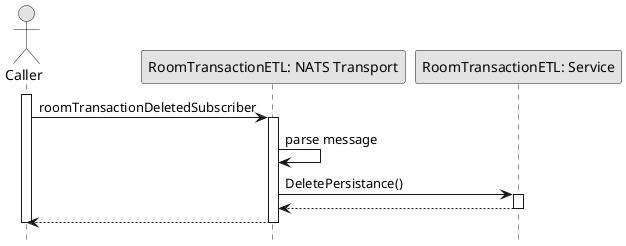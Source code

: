 @startuml SubscribeRTDeleted

skinparam ConditionStyle hline
skinparam Monochrome true
skinparam Shadowing false
hide footbox

actor Caller
participant "RoomTransactionETL: NATS Transport" as RoomTransactionETLNATSTransport
participant "RoomTransactionETL: Service" as RoomTransactionETLService

activate Caller

Caller->RoomTransactionETLNATSTransport: roomTransactionDeletedSubscriber
activate RoomTransactionETLNATSTransport
RoomTransactionETLNATSTransport->RoomTransactionETLNATSTransport: parse message
RoomTransactionETLNATSTransport->RoomTransactionETLService: DeletePersistance()
activate RoomTransactionETLService
RoomTransactionETLService-->RoomTransactionETLNATSTransport
deactivate RoomTransactionETLService
RoomTransactionETLNATSTransport-->Caller
deactivate RoomTransactionETLNATSTransport

deactivate Caller

@enduml
